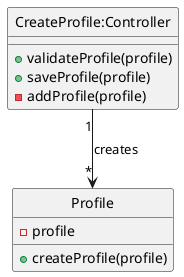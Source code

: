 @startuml
'https://plantuml.com/class-diagram

class Profile{
-profile
+createProfile(profile)
}
class "CreateProfile:Controller" {
+validateProfile(profile)
+saveProfile(profile)
-addProfile(profile)
}

hide Profile circle
hide "CreateProfile:Controller" circle

"CreateProfile:Controller" "1" --> "*" Profile: creates


@enduml